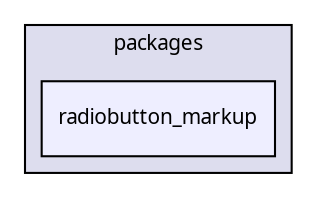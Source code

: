 digraph "packages/gui/packages/radiobutton_markup/" {
  compound=true
  node [ fontsize="10", fontname="FreeSans.ttf"];
  edge [ labelfontsize="10", labelfontname="FreeSans.ttf"];
  subgraph clusterdir_22da140b0ceba9af8df63b75c08d8cba {
    graph [ bgcolor="#ddddee", pencolor="black", label="packages" fontname="FreeSans.ttf", fontsize="10", URL="dir_22da140b0ceba9af8df63b75c08d8cba.html"]
  dir_5c2e95cd643768d5a84cd98fec45ba95 [shape=box, label="radiobutton_markup", style="filled", fillcolor="#eeeeff", pencolor="black", URL="dir_5c2e95cd643768d5a84cd98fec45ba95.html"];
  }
}
